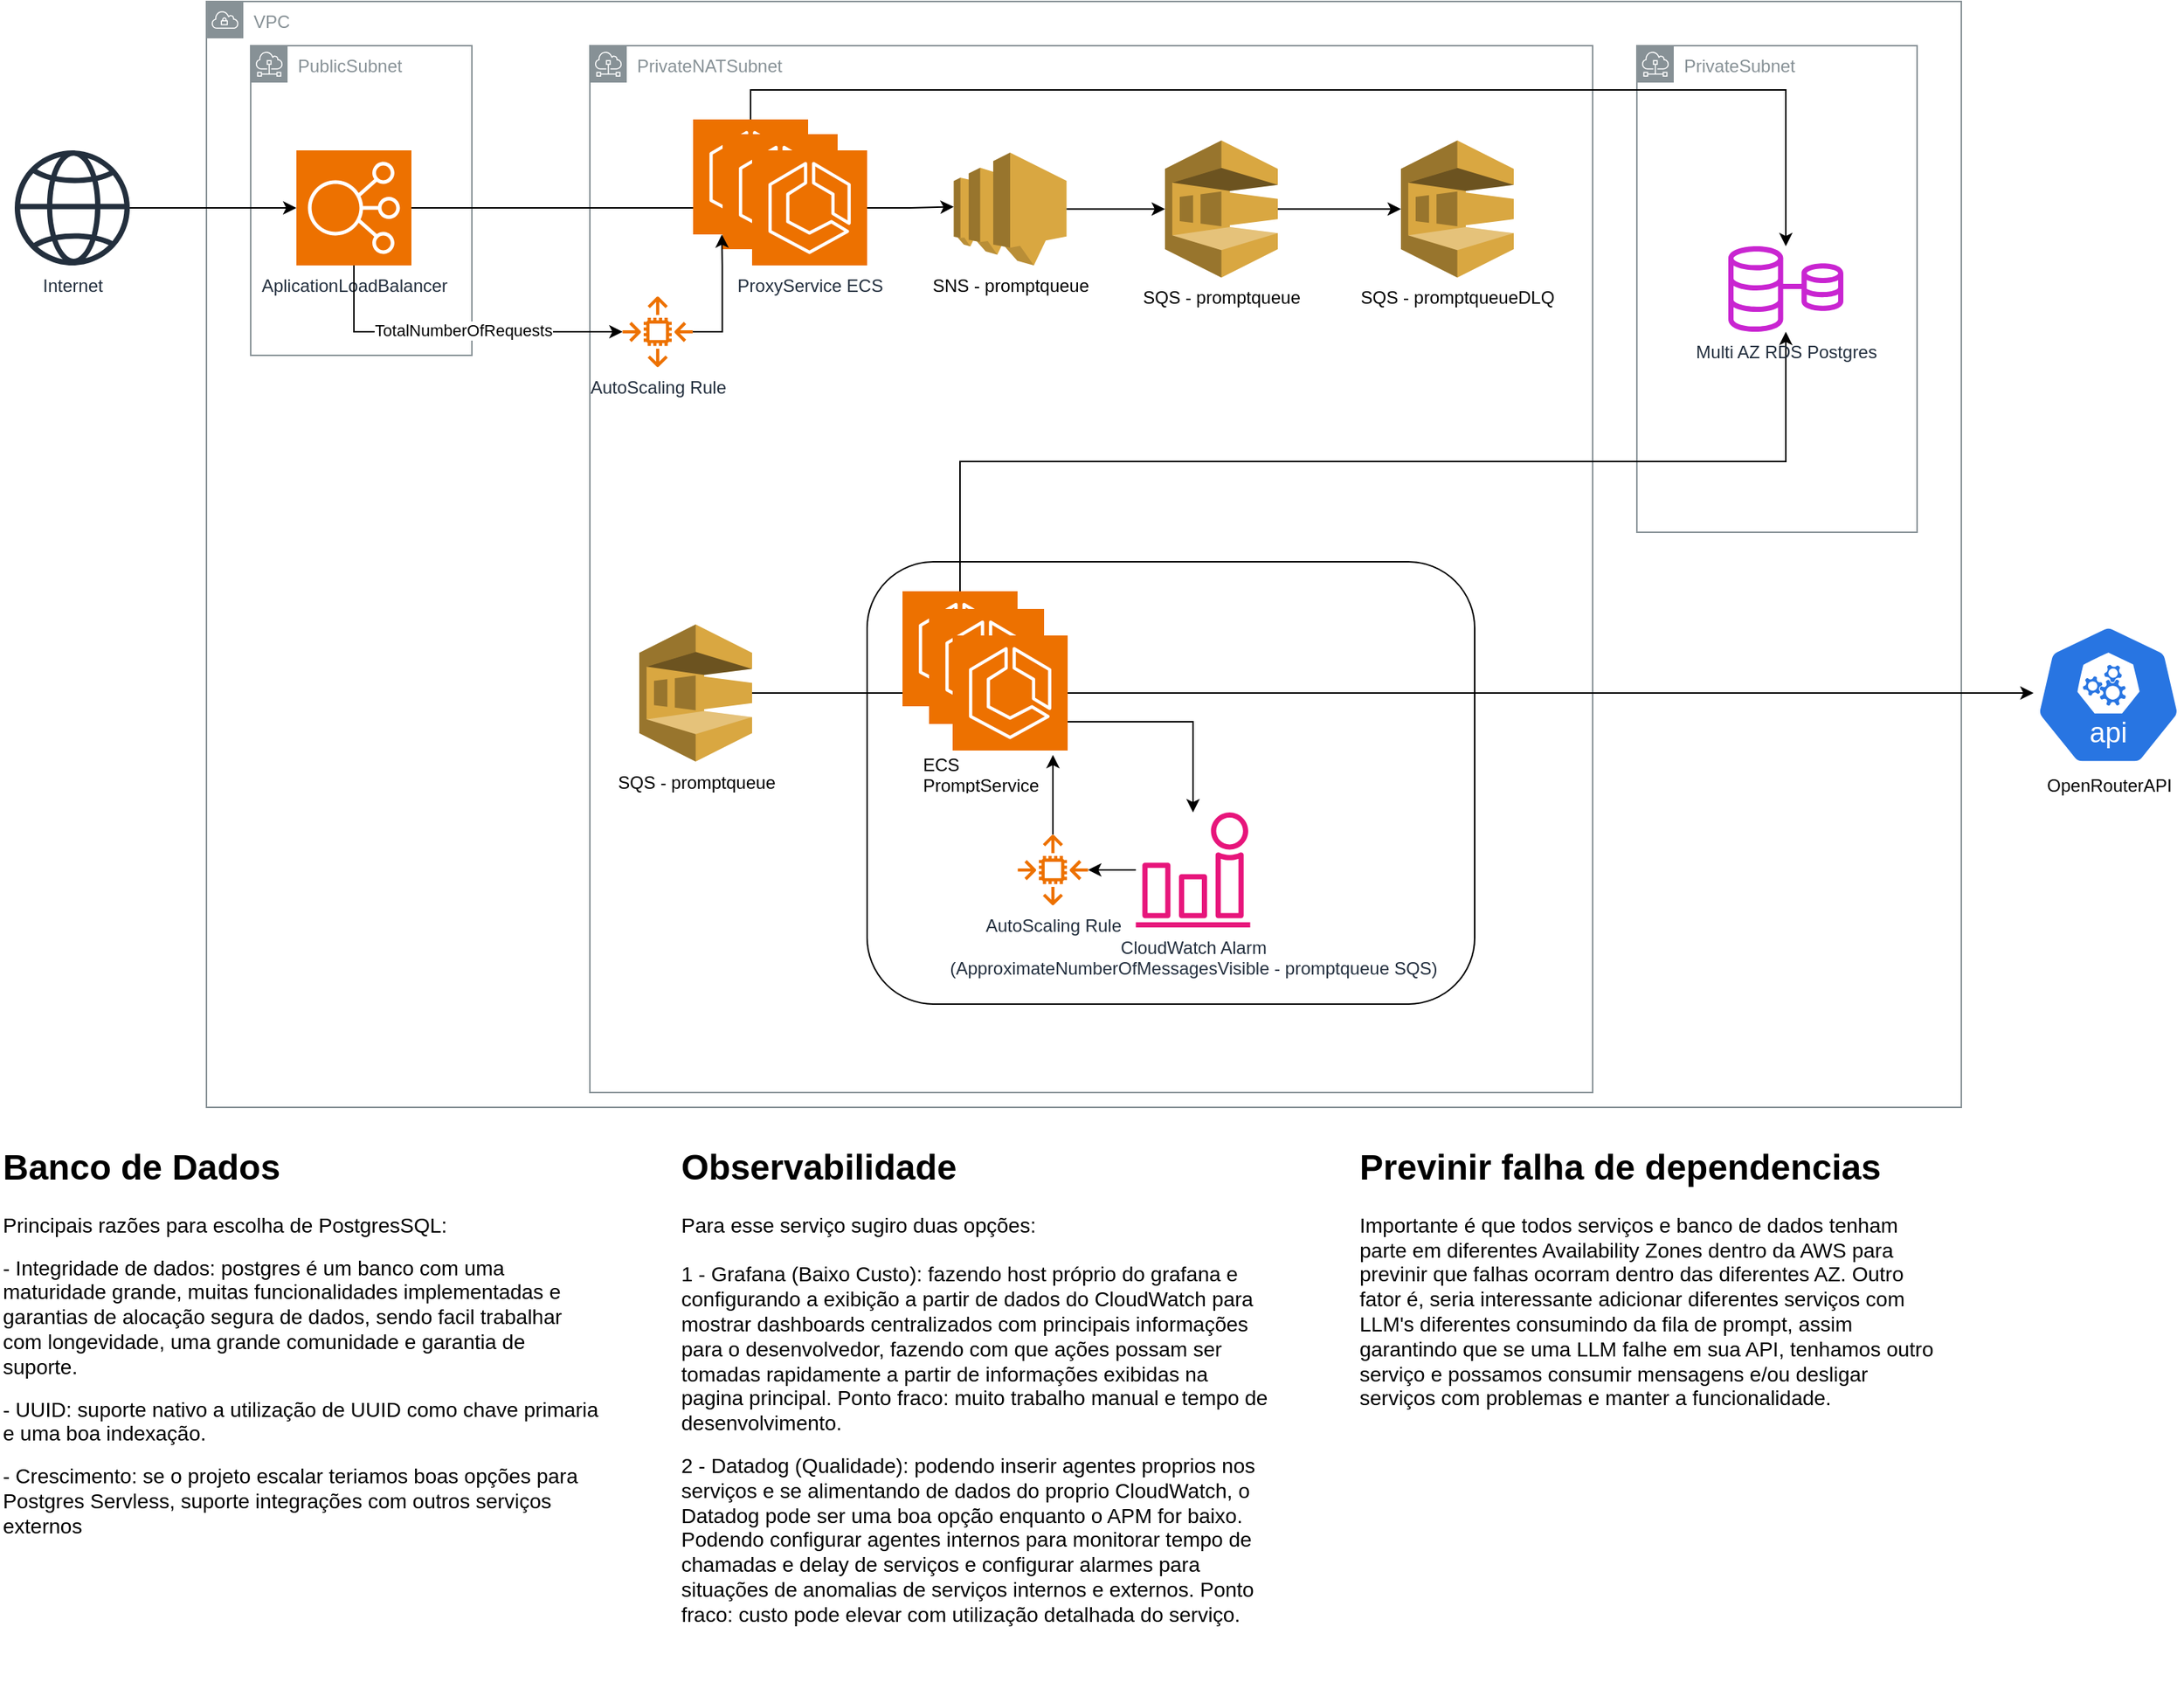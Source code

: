 <mxfile version="27.1.6">
  <diagram name="Página-1" id="iuN9ajW-YXZ0fHGwbLKi">
    <mxGraphModel dx="2037" dy="1121" grid="1" gridSize="10" guides="1" tooltips="1" connect="1" arrows="1" fold="1" page="1" pageScale="1" pageWidth="827" pageHeight="1169" math="0" shadow="0">
      <root>
        <mxCell id="0" />
        <mxCell id="1" parent="0" />
        <mxCell id="m_lrRQUbOlLvNAeJ-CQL-59" value="VPC" style="sketch=0;outlineConnect=0;gradientColor=none;html=1;whiteSpace=wrap;fontSize=12;fontStyle=0;shape=mxgraph.aws4.group;grIcon=mxgraph.aws4.group_vpc;strokeColor=#879196;fillColor=none;verticalAlign=top;align=left;spacingLeft=30;fontColor=#879196;dashed=0;" parent="1" vertex="1">
          <mxGeometry x="170" y="160" width="1190" height="750" as="geometry" />
        </mxCell>
        <mxCell id="m_lrRQUbOlLvNAeJ-CQL-7" value="PrivateNATSubnet" style="sketch=0;outlineConnect=0;gradientColor=none;html=1;whiteSpace=wrap;fontSize=12;fontStyle=0;shape=mxgraph.aws4.group;grIcon=mxgraph.aws4.group_subnet;strokeColor=#879196;fillColor=none;verticalAlign=top;align=left;spacingLeft=30;fontColor=#879196;dashed=0;" parent="1" vertex="1">
          <mxGeometry x="430" y="190" width="680" height="710" as="geometry" />
        </mxCell>
        <mxCell id="m_lrRQUbOlLvNAeJ-CQL-30" value="" style="rounded=1;whiteSpace=wrap;html=1;" parent="1" vertex="1">
          <mxGeometry x="618" y="540" width="412" height="300" as="geometry" />
        </mxCell>
        <mxCell id="m_lrRQUbOlLvNAeJ-CQL-20" value="PrivateSubnet" style="sketch=0;outlineConnect=0;gradientColor=none;html=1;whiteSpace=wrap;fontSize=12;fontStyle=0;shape=mxgraph.aws4.group;grIcon=mxgraph.aws4.group_subnet;strokeColor=#879196;fillColor=none;verticalAlign=top;align=left;spacingLeft=30;fontColor=#879196;dashed=0;" parent="1" vertex="1">
          <mxGeometry x="1140" y="190" width="190" height="330" as="geometry" />
        </mxCell>
        <mxCell id="m_lrRQUbOlLvNAeJ-CQL-1" value="PublicSubnet" style="sketch=0;outlineConnect=0;gradientColor=none;html=1;whiteSpace=wrap;fontSize=12;fontStyle=0;shape=mxgraph.aws4.group;grIcon=mxgraph.aws4.group_subnet;strokeColor=#879196;fillColor=none;verticalAlign=top;align=left;spacingLeft=30;fontColor=#879196;dashed=0;" parent="1" vertex="1">
          <mxGeometry x="200" y="190" width="150" height="210" as="geometry" />
        </mxCell>
        <mxCell id="m_lrRQUbOlLvNAeJ-CQL-2" value="Internet&lt;div&gt;&lt;br&gt;&lt;/div&gt;" style="sketch=0;outlineConnect=0;fontColor=#232F3E;gradientColor=none;fillColor=#232F3D;strokeColor=none;dashed=0;verticalLabelPosition=bottom;verticalAlign=top;align=center;html=1;fontSize=12;fontStyle=0;aspect=fixed;pointerEvents=1;shape=mxgraph.aws4.globe;" parent="1" vertex="1">
          <mxGeometry x="40" y="261" width="78" height="78" as="geometry" />
        </mxCell>
        <mxCell id="m_lrRQUbOlLvNAeJ-CQL-3" value="AplicationLoadBalancer" style="sketch=0;points=[[0,0,0],[0.25,0,0],[0.5,0,0],[0.75,0,0],[1,0,0],[0,1,0],[0.25,1,0],[0.5,1,0],[0.75,1,0],[1,1,0],[0,0.25,0],[0,0.5,0],[0,0.75,0],[1,0.25,0],[1,0.5,0],[1,0.75,0]];outlineConnect=0;fontColor=#232F3E;fillColor=#ED7100;strokeColor=#ffffff;dashed=0;verticalLabelPosition=bottom;verticalAlign=top;align=center;html=1;fontSize=12;fontStyle=0;aspect=fixed;shape=mxgraph.aws4.resourceIcon;resIcon=mxgraph.aws4.elastic_load_balancing;" parent="1" vertex="1">
          <mxGeometry x="231" y="261" width="78" height="78" as="geometry" />
        </mxCell>
        <mxCell id="m_lrRQUbOlLvNAeJ-CQL-6" style="edgeStyle=orthogonalEdgeStyle;rounded=0;orthogonalLoop=1;jettySize=auto;html=1;exitX=1;exitY=0.5;exitDx=0;exitDy=0;exitPerimeter=0;entryX=0;entryY=0.5;entryDx=0;entryDy=0;entryPerimeter=0;" parent="1" source="m_lrRQUbOlLvNAeJ-CQL-3" target="m_lrRQUbOlLvNAeJ-CQL-5" edge="1">
          <mxGeometry relative="1" as="geometry" />
        </mxCell>
        <mxCell id="m_lrRQUbOlLvNAeJ-CQL-9" value="SNS - promptqueue" style="outlineConnect=0;dashed=0;verticalLabelPosition=bottom;verticalAlign=top;align=center;html=1;shape=mxgraph.aws3.sns;fillColor=#D9A741;gradientColor=none;" parent="1" vertex="1">
          <mxGeometry x="676.75" y="262.5" width="76.5" height="76.5" as="geometry" />
        </mxCell>
        <mxCell id="m_lrRQUbOlLvNAeJ-CQL-11" value="SQS - promptqueue" style="outlineConnect=0;dashed=0;verticalLabelPosition=bottom;verticalAlign=top;align=center;html=1;shape=mxgraph.aws3.sqs;fillColor=#D9A741;gradientColor=none;" parent="1" vertex="1">
          <mxGeometry x="820" y="254.25" width="76.5" height="93" as="geometry" />
        </mxCell>
        <mxCell id="m_lrRQUbOlLvNAeJ-CQL-12" style="edgeStyle=orthogonalEdgeStyle;rounded=0;orthogonalLoop=1;jettySize=auto;html=1;entryX=0;entryY=0.48;entryDx=0;entryDy=0;entryPerimeter=0;" parent="1" source="m_lrRQUbOlLvNAeJ-CQL-5" target="m_lrRQUbOlLvNAeJ-CQL-9" edge="1">
          <mxGeometry relative="1" as="geometry" />
        </mxCell>
        <mxCell id="m_lrRQUbOlLvNAeJ-CQL-13" style="edgeStyle=orthogonalEdgeStyle;rounded=0;orthogonalLoop=1;jettySize=auto;html=1;exitX=1;exitY=0.5;exitDx=0;exitDy=0;exitPerimeter=0;entryX=0;entryY=0.5;entryDx=0;entryDy=0;entryPerimeter=0;" parent="1" source="m_lrRQUbOlLvNAeJ-CQL-9" target="m_lrRQUbOlLvNAeJ-CQL-11" edge="1">
          <mxGeometry relative="1" as="geometry" />
        </mxCell>
        <mxCell id="m_lrRQUbOlLvNAeJ-CQL-14" value="SQS - promptqueue" style="outlineConnect=0;dashed=0;verticalLabelPosition=bottom;verticalAlign=top;align=center;html=1;shape=mxgraph.aws3.sqs;fillColor=#D9A741;gradientColor=none;" parent="1" vertex="1">
          <mxGeometry x="463.5" y="582.5" width="76.5" height="93" as="geometry" />
        </mxCell>
        <mxCell id="m_lrRQUbOlLvNAeJ-CQL-24" style="edgeStyle=orthogonalEdgeStyle;rounded=0;orthogonalLoop=1;jettySize=auto;html=1;exitX=1;exitY=0.75;exitDx=0;exitDy=0;exitPerimeter=0;" parent="1" source="m_lrRQUbOlLvNAeJ-CQL-15" target="m_lrRQUbOlLvNAeJ-CQL-26" edge="1">
          <mxGeometry relative="1" as="geometry">
            <mxPoint x="779.25" y="791" as="targetPoint" />
          </mxGeometry>
        </mxCell>
        <mxCell id="m_lrRQUbOlLvNAeJ-CQL-16" style="edgeStyle=orthogonalEdgeStyle;rounded=0;orthogonalLoop=1;jettySize=auto;html=1;exitX=1;exitY=0.5;exitDx=0;exitDy=0;exitPerimeter=0;entryX=0;entryY=0.5;entryDx=0;entryDy=0;entryPerimeter=0;" parent="1" source="m_lrRQUbOlLvNAeJ-CQL-14" target="m_lrRQUbOlLvNAeJ-CQL-15" edge="1">
          <mxGeometry relative="1" as="geometry" />
        </mxCell>
        <mxCell id="m_lrRQUbOlLvNAeJ-CQL-17" value="OpenRouterAPI" style="aspect=fixed;sketch=0;html=1;dashed=0;whitespace=wrap;verticalLabelPosition=bottom;verticalAlign=top;fillColor=#2875E2;strokeColor=#ffffff;points=[[0.005,0.63,0],[0.1,0.2,0],[0.9,0.2,0],[0.5,0,0],[0.995,0.63,0],[0.72,0.99,0],[0.5,1,0],[0.28,0.99,0]];shape=mxgraph.kubernetes.icon2;kubernetesLabel=1;prIcon=api" parent="1" vertex="1">
          <mxGeometry x="1410" y="582.5" width="99.48" height="95.5" as="geometry" />
        </mxCell>
        <mxCell id="m_lrRQUbOlLvNAeJ-CQL-18" style="edgeStyle=orthogonalEdgeStyle;rounded=0;orthogonalLoop=1;jettySize=auto;html=1;exitX=1;exitY=0.5;exitDx=0;exitDy=0;exitPerimeter=0;entryX=-0.01;entryY=0.487;entryDx=0;entryDy=0;entryPerimeter=0;" parent="1" source="m_lrRQUbOlLvNAeJ-CQL-15" target="m_lrRQUbOlLvNAeJ-CQL-17" edge="1">
          <mxGeometry relative="1" as="geometry" />
        </mxCell>
        <mxCell id="m_lrRQUbOlLvNAeJ-CQL-22" style="edgeStyle=orthogonalEdgeStyle;rounded=0;orthogonalLoop=1;jettySize=auto;html=1;exitX=0.5;exitY=0;exitDx=0;exitDy=0;exitPerimeter=0;" parent="1" source="m_lrRQUbOlLvNAeJ-CQL-32" target="m_lrRQUbOlLvNAeJ-CQL-28" edge="1">
          <mxGeometry relative="1" as="geometry">
            <mxPoint x="1068.992" y="417.024" as="targetPoint" />
          </mxGeometry>
        </mxCell>
        <mxCell id="m_lrRQUbOlLvNAeJ-CQL-23" style="edgeStyle=orthogonalEdgeStyle;rounded=0;orthogonalLoop=1;jettySize=auto;html=1;entryX=0;entryY=0.5;entryDx=0;entryDy=0;entryPerimeter=0;" parent="1" source="m_lrRQUbOlLvNAeJ-CQL-2" target="m_lrRQUbOlLvNAeJ-CQL-3" edge="1">
          <mxGeometry relative="1" as="geometry" />
        </mxCell>
        <mxCell id="m_lrRQUbOlLvNAeJ-CQL-34" style="edgeStyle=orthogonalEdgeStyle;rounded=0;orthogonalLoop=1;jettySize=auto;html=1;" parent="1" source="m_lrRQUbOlLvNAeJ-CQL-26" target="m_lrRQUbOlLvNAeJ-CQL-29" edge="1">
          <mxGeometry relative="1" as="geometry" />
        </mxCell>
        <mxCell id="m_lrRQUbOlLvNAeJ-CQL-26" value="CloudWatch Alarm&lt;div&gt;(ApproximateNumberOfMessagesVisible - promptqueue SQS)&lt;/div&gt;" style="sketch=0;outlineConnect=0;fontColor=#232F3E;gradientColor=none;fillColor=#E7157B;strokeColor=none;dashed=0;verticalLabelPosition=bottom;verticalAlign=top;align=center;html=1;fontSize=12;fontStyle=0;aspect=fixed;pointerEvents=1;shape=mxgraph.aws4.alarm;" parent="1" vertex="1">
          <mxGeometry x="800" y="710" width="78" height="78" as="geometry" />
        </mxCell>
        <mxCell id="m_lrRQUbOlLvNAeJ-CQL-28" value="Multi AZ RDS Postgres" style="sketch=0;outlineConnect=0;fontColor=#232F3E;gradientColor=none;fillColor=#C925D1;strokeColor=none;dashed=0;verticalLabelPosition=bottom;verticalAlign=top;align=center;html=1;fontSize=12;fontStyle=0;aspect=fixed;pointerEvents=1;shape=mxgraph.aws4.rds_multi_az;" parent="1" vertex="1">
          <mxGeometry x="1202" y="326" width="78" height="58" as="geometry" />
        </mxCell>
        <mxCell id="m_lrRQUbOlLvNAeJ-CQL-29" value="AutoScaling Rule" style="sketch=0;outlineConnect=0;fontColor=#232F3E;gradientColor=none;fillColor=#ED7100;strokeColor=none;dashed=0;verticalLabelPosition=bottom;verticalAlign=top;align=center;html=1;fontSize=12;fontStyle=0;aspect=fixed;pointerEvents=1;shape=mxgraph.aws4.auto_scaling2;" parent="1" vertex="1">
          <mxGeometry x="720" y="725" width="48" height="48" as="geometry" />
        </mxCell>
        <mxCell id="m_lrRQUbOlLvNAeJ-CQL-33" value="" style="edgeStyle=orthogonalEdgeStyle;rounded=0;orthogonalLoop=1;jettySize=auto;html=1;exitX=0.5;exitY=0;exitDx=0;exitDy=0;exitPerimeter=0;" parent="1" source="m_lrRQUbOlLvNAeJ-CQL-15" target="m_lrRQUbOlLvNAeJ-CQL-32" edge="1">
          <mxGeometry relative="1" as="geometry">
            <mxPoint x="715" y="590" as="sourcePoint" />
            <mxPoint x="1119" y="458" as="targetPoint" />
          </mxGeometry>
        </mxCell>
        <mxCell id="m_lrRQUbOlLvNAeJ-CQL-32" value="" style="sketch=0;points=[[0,0,0],[0.25,0,0],[0.5,0,0],[0.75,0,0],[1,0,0],[0,1,0],[0.25,1,0],[0.5,1,0],[0.75,1,0],[1,1,0],[0,0.25,0],[0,0.5,0],[0,0.75,0],[1,0.25,0],[1,0.5,0],[1,0.75,0]];outlineConnect=0;fontColor=#232F3E;fillColor=#ED7100;strokeColor=#ffffff;dashed=0;verticalLabelPosition=bottom;verticalAlign=top;align=center;html=1;fontSize=12;fontStyle=0;aspect=fixed;shape=mxgraph.aws4.resourceIcon;resIcon=mxgraph.aws4.ecs;" parent="1" vertex="1">
          <mxGeometry x="642" y="560" width="78" height="78" as="geometry" />
        </mxCell>
        <mxCell id="m_lrRQUbOlLvNAeJ-CQL-31" value="" style="sketch=0;points=[[0,0,0],[0.25,0,0],[0.5,0,0],[0.75,0,0],[1,0,0],[0,1,0],[0.25,1,0],[0.5,1,0],[0.75,1,0],[1,1,0],[0,0.25,0],[0,0.5,0],[0,0.75,0],[1,0.25,0],[1,0.5,0],[1,0.75,0]];outlineConnect=0;fontColor=#232F3E;fillColor=#ED7100;strokeColor=#ffffff;dashed=0;verticalLabelPosition=bottom;verticalAlign=top;align=center;html=1;fontSize=12;fontStyle=0;aspect=fixed;shape=mxgraph.aws4.resourceIcon;resIcon=mxgraph.aws4.ecs;" parent="1" vertex="1">
          <mxGeometry x="660" y="572" width="78" height="78" as="geometry" />
        </mxCell>
        <mxCell id="m_lrRQUbOlLvNAeJ-CQL-15" value="" style="sketch=0;points=[[0,0,0],[0.25,0,0],[0.5,0,0],[0.75,0,0],[1,0,0],[0,1,0],[0.25,1,0],[0.5,1,0],[0.75,1,0],[1,1,0],[0,0.25,0],[0,0.5,0],[0,0.75,0],[1,0.25,0],[1,0.5,0],[1,0.75,0]];outlineConnect=0;fontColor=#232F3E;fillColor=#ED7100;strokeColor=#ffffff;dashed=0;verticalLabelPosition=bottom;verticalAlign=top;align=left;html=1;fontSize=12;fontStyle=0;aspect=fixed;shape=mxgraph.aws4.resourceIcon;resIcon=mxgraph.aws4.ecs;" parent="1" vertex="1">
          <mxGeometry x="676" y="590" width="78" height="78" as="geometry" />
        </mxCell>
        <mxCell id="m_lrRQUbOlLvNAeJ-CQL-35" style="edgeStyle=orthogonalEdgeStyle;rounded=0;orthogonalLoop=1;jettySize=auto;html=1;entryX=0.872;entryY=1.038;entryDx=0;entryDy=0;entryPerimeter=0;" parent="1" source="m_lrRQUbOlLvNAeJ-CQL-29" target="m_lrRQUbOlLvNAeJ-CQL-15" edge="1">
          <mxGeometry relative="1" as="geometry" />
        </mxCell>
        <mxCell id="m_lrRQUbOlLvNAeJ-CQL-36" value="ECS PromptService" style="text;strokeColor=none;fillColor=none;align=left;verticalAlign=middle;spacingLeft=4;spacingRight=4;overflow=hidden;points=[[0,0.5],[1,0.5]];portConstraint=eastwest;rotatable=0;whiteSpace=wrap;html=1;" parent="1" vertex="1">
          <mxGeometry x="650" y="668" width="88" height="30" as="geometry" />
        </mxCell>
        <mxCell id="m_lrRQUbOlLvNAeJ-CQL-37" value="SQS - promptqueueDLQ" style="outlineConnect=0;dashed=0;verticalLabelPosition=bottom;verticalAlign=top;align=center;html=1;shape=mxgraph.aws3.sqs;fillColor=#D9A741;gradientColor=none;" parent="1" vertex="1">
          <mxGeometry x="980" y="254.25" width="76.5" height="93" as="geometry" />
        </mxCell>
        <mxCell id="m_lrRQUbOlLvNAeJ-CQL-38" style="edgeStyle=orthogonalEdgeStyle;rounded=0;orthogonalLoop=1;jettySize=auto;html=1;exitX=1;exitY=0.5;exitDx=0;exitDy=0;exitPerimeter=0;entryX=0;entryY=0.5;entryDx=0;entryDy=0;entryPerimeter=0;" parent="1" source="m_lrRQUbOlLvNAeJ-CQL-11" target="m_lrRQUbOlLvNAeJ-CQL-37" edge="1">
          <mxGeometry relative="1" as="geometry" />
        </mxCell>
        <mxCell id="m_lrRQUbOlLvNAeJ-CQL-42" value="AutoScaling Rule" style="sketch=0;outlineConnect=0;fontColor=#232F3E;gradientColor=none;fillColor=#ED7100;strokeColor=none;dashed=0;verticalLabelPosition=bottom;verticalAlign=top;align=center;html=1;fontSize=12;fontStyle=0;aspect=fixed;pointerEvents=1;shape=mxgraph.aws4.auto_scaling2;" parent="1" vertex="1">
          <mxGeometry x="452" y="360" width="48" height="48" as="geometry" />
        </mxCell>
        <mxCell id="m_lrRQUbOlLvNAeJ-CQL-45" style="edgeStyle=orthogonalEdgeStyle;rounded=0;orthogonalLoop=1;jettySize=auto;html=1;entryX=0.5;entryY=1;entryDx=0;entryDy=0;entryPerimeter=0;startArrow=classic;startFill=1;endArrow=none;" parent="1" source="m_lrRQUbOlLvNAeJ-CQL-42" target="m_lrRQUbOlLvNAeJ-CQL-3" edge="1">
          <mxGeometry relative="1" as="geometry" />
        </mxCell>
        <mxCell id="m_lrRQUbOlLvNAeJ-CQL-47" value="TotalNumberOfRequests" style="edgeLabel;html=1;align=center;verticalAlign=middle;resizable=0;points=[];" parent="m_lrRQUbOlLvNAeJ-CQL-45" vertex="1" connectable="0">
          <mxGeometry x="-0.044" y="-1" relative="1" as="geometry">
            <mxPoint as="offset" />
          </mxGeometry>
        </mxCell>
        <mxCell id="m_lrRQUbOlLvNAeJ-CQL-58" style="edgeStyle=orthogonalEdgeStyle;rounded=0;orthogonalLoop=1;jettySize=auto;html=1;exitX=0.5;exitY=0;exitDx=0;exitDy=0;exitPerimeter=0;" parent="1" source="m_lrRQUbOlLvNAeJ-CQL-49" target="m_lrRQUbOlLvNAeJ-CQL-28" edge="1">
          <mxGeometry relative="1" as="geometry" />
        </mxCell>
        <mxCell id="m_lrRQUbOlLvNAeJ-CQL-49" value="" style="sketch=0;points=[[0,0,0],[0.25,0,0],[0.5,0,0],[0.75,0,0],[1,0,0],[0,1,0],[0.25,1,0],[0.5,1,0],[0.75,1,0],[1,1,0],[0,0.25,0],[0,0.5,0],[0,0.75,0],[1,0.25,0],[1,0.5,0],[1,0.75,0]];outlineConnect=0;fontColor=#232F3E;fillColor=#ED7100;strokeColor=#ffffff;dashed=0;verticalLabelPosition=bottom;verticalAlign=top;align=center;html=1;fontSize=12;fontStyle=0;aspect=fixed;shape=mxgraph.aws4.resourceIcon;resIcon=mxgraph.aws4.ecs;" parent="1" vertex="1">
          <mxGeometry x="500" y="240" width="78" height="78" as="geometry" />
        </mxCell>
        <mxCell id="m_lrRQUbOlLvNAeJ-CQL-48" value="" style="sketch=0;points=[[0,0,0],[0.25,0,0],[0.5,0,0],[0.75,0,0],[1,0,0],[0,1,0],[0.25,1,0],[0.5,1,0],[0.75,1,0],[1,1,0],[0,0.25,0],[0,0.5,0],[0,0.75,0],[1,0.25,0],[1,0.5,0],[1,0.75,0]];outlineConnect=0;fontColor=#232F3E;fillColor=#ED7100;strokeColor=#ffffff;dashed=0;verticalLabelPosition=bottom;verticalAlign=top;align=center;html=1;fontSize=12;fontStyle=0;aspect=fixed;shape=mxgraph.aws4.resourceIcon;resIcon=mxgraph.aws4.ecs;" parent="1" vertex="1">
          <mxGeometry x="520" y="250" width="78" height="78" as="geometry" />
        </mxCell>
        <mxCell id="m_lrRQUbOlLvNAeJ-CQL-5" value="ProxyService ECS" style="sketch=0;points=[[0,0,0],[0.25,0,0],[0.5,0,0],[0.75,0,0],[1,0,0],[0,1,0],[0.25,1,0],[0.5,1,0],[0.75,1,0],[1,1,0],[0,0.25,0],[0,0.5,0],[0,0.75,0],[1,0.25,0],[1,0.5,0],[1,0.75,0]];outlineConnect=0;fontColor=#232F3E;fillColor=#ED7100;strokeColor=#ffffff;dashed=0;verticalLabelPosition=bottom;verticalAlign=top;align=center;html=1;fontSize=12;fontStyle=0;aspect=fixed;shape=mxgraph.aws4.resourceIcon;resIcon=mxgraph.aws4.ecs;" parent="1" vertex="1">
          <mxGeometry x="540" y="261" width="78" height="78" as="geometry" />
        </mxCell>
        <mxCell id="m_lrRQUbOlLvNAeJ-CQL-54" style="edgeStyle=orthogonalEdgeStyle;rounded=0;orthogonalLoop=1;jettySize=auto;html=1;entryX=0.25;entryY=1;entryDx=0;entryDy=0;entryPerimeter=0;" parent="1" source="m_lrRQUbOlLvNAeJ-CQL-42" target="m_lrRQUbOlLvNAeJ-CQL-49" edge="1">
          <mxGeometry relative="1" as="geometry" />
        </mxCell>
        <mxCell id="K6y8Yo0zz6EQpLNVg8NS-1" value="&lt;h1 style=&quot;margin-top: 0px;&quot;&gt;Banco de Dados&lt;/h1&gt;&lt;p&gt;&lt;font style=&quot;font-size: 14px;&quot;&gt;Principais razões para escolha de PostgresSQL:&lt;/font&gt;&lt;/p&gt;&lt;p&gt;&lt;font style=&quot;font-size: 14px;&quot;&gt;- Integridade de dados: postgres é um banco com uma maturidade grande, muitas funcionalidades implementadas e garantias de alocação segura de dados, sendo facil trabalhar com longevidade, uma grande comunidade e garantia de suporte.&lt;/font&gt;&lt;/p&gt;&lt;p&gt;&lt;font style=&quot;font-size: 14px;&quot;&gt;- UUID: suporte nativo a utilização de UUID como chave primaria e uma boa indexação.&lt;/font&gt;&lt;/p&gt;&lt;p&gt;&lt;font style=&quot;font-size: 14px;&quot;&gt;- Crescimento: se o projeto escalar teriamos boas opções para Postgres Servless, suporte integrações com outros serviços externos&lt;/font&gt;&lt;/p&gt;" style="text;html=1;whiteSpace=wrap;overflow=hidden;rounded=0;" parent="1" vertex="1">
          <mxGeometry x="30" y="930" width="410" height="350" as="geometry" />
        </mxCell>
        <mxCell id="K6y8Yo0zz6EQpLNVg8NS-2" value="&lt;h1 style=&quot;margin-top: 0px;&quot;&gt;Observabilidade&lt;/h1&gt;&lt;p&gt;&lt;font style=&quot;font-size: 14px;&quot;&gt;Para esse serviço sugiro duas opções:&lt;br&gt;&lt;br&gt;1 - Grafana (Baixo Custo): fazendo host próprio do grafana e configurando a exibição a partir de dados do CloudWatch para mostrar dashboards centralizados com principais informações para o desenvolvedor, fazendo com que ações possam ser tomadas rapidamente a partir de informações exibidas na pagina principal. Ponto fraco: muito trabalho manual e tempo de desenvolvimento.&lt;/font&gt;&lt;/p&gt;&lt;p&gt;&lt;font style=&quot;font-size: 14px;&quot;&gt;2 - Datadog (Qualidade): podendo inserir agentes proprios nos serviços e se alimentando de dados do proprio CloudWatch, o Datadog pode ser uma boa opção enquanto o APM for baixo. Podendo configurar agentes internos para monitorar tempo de chamadas e delay de serviços e configurar alarmes para situações de anomalias de serviços internos e externos. Ponto fraco: custo pode elevar com utilização detalhada do serviço.&lt;/font&gt;&lt;/p&gt;" style="text;html=1;whiteSpace=wrap;overflow=hidden;rounded=0;" parent="1" vertex="1">
          <mxGeometry x="490" y="930" width="400" height="380" as="geometry" />
        </mxCell>
        <mxCell id="K6y8Yo0zz6EQpLNVg8NS-3" value="&lt;h1 style=&quot;margin-top: 0px;&quot;&gt;Previnir falha de dependencias&lt;/h1&gt;&lt;p&gt;&lt;font style=&quot;font-size: 14px;&quot;&gt;Importante é que todos serviços e banco de dados tenham parte em diferentes Availability Zones dentro da AWS para previnir que falhas ocorram dentro das diferentes AZ. Outro fator é, seria interessante adicionar diferentes serviços com LLM&#39;s diferentes consumindo da fila de prompt, assim garantindo que se uma LLM falhe em sua API, tenhamos outro serviço e possamos consumir mensagens e/ou desligar serviços com problemas e manter a funcionalidade.&lt;/font&gt;&lt;/p&gt;" style="text;html=1;whiteSpace=wrap;overflow=hidden;rounded=0;" parent="1" vertex="1">
          <mxGeometry x="950" y="930" width="400" height="360" as="geometry" />
        </mxCell>
      </root>
    </mxGraphModel>
  </diagram>
</mxfile>
